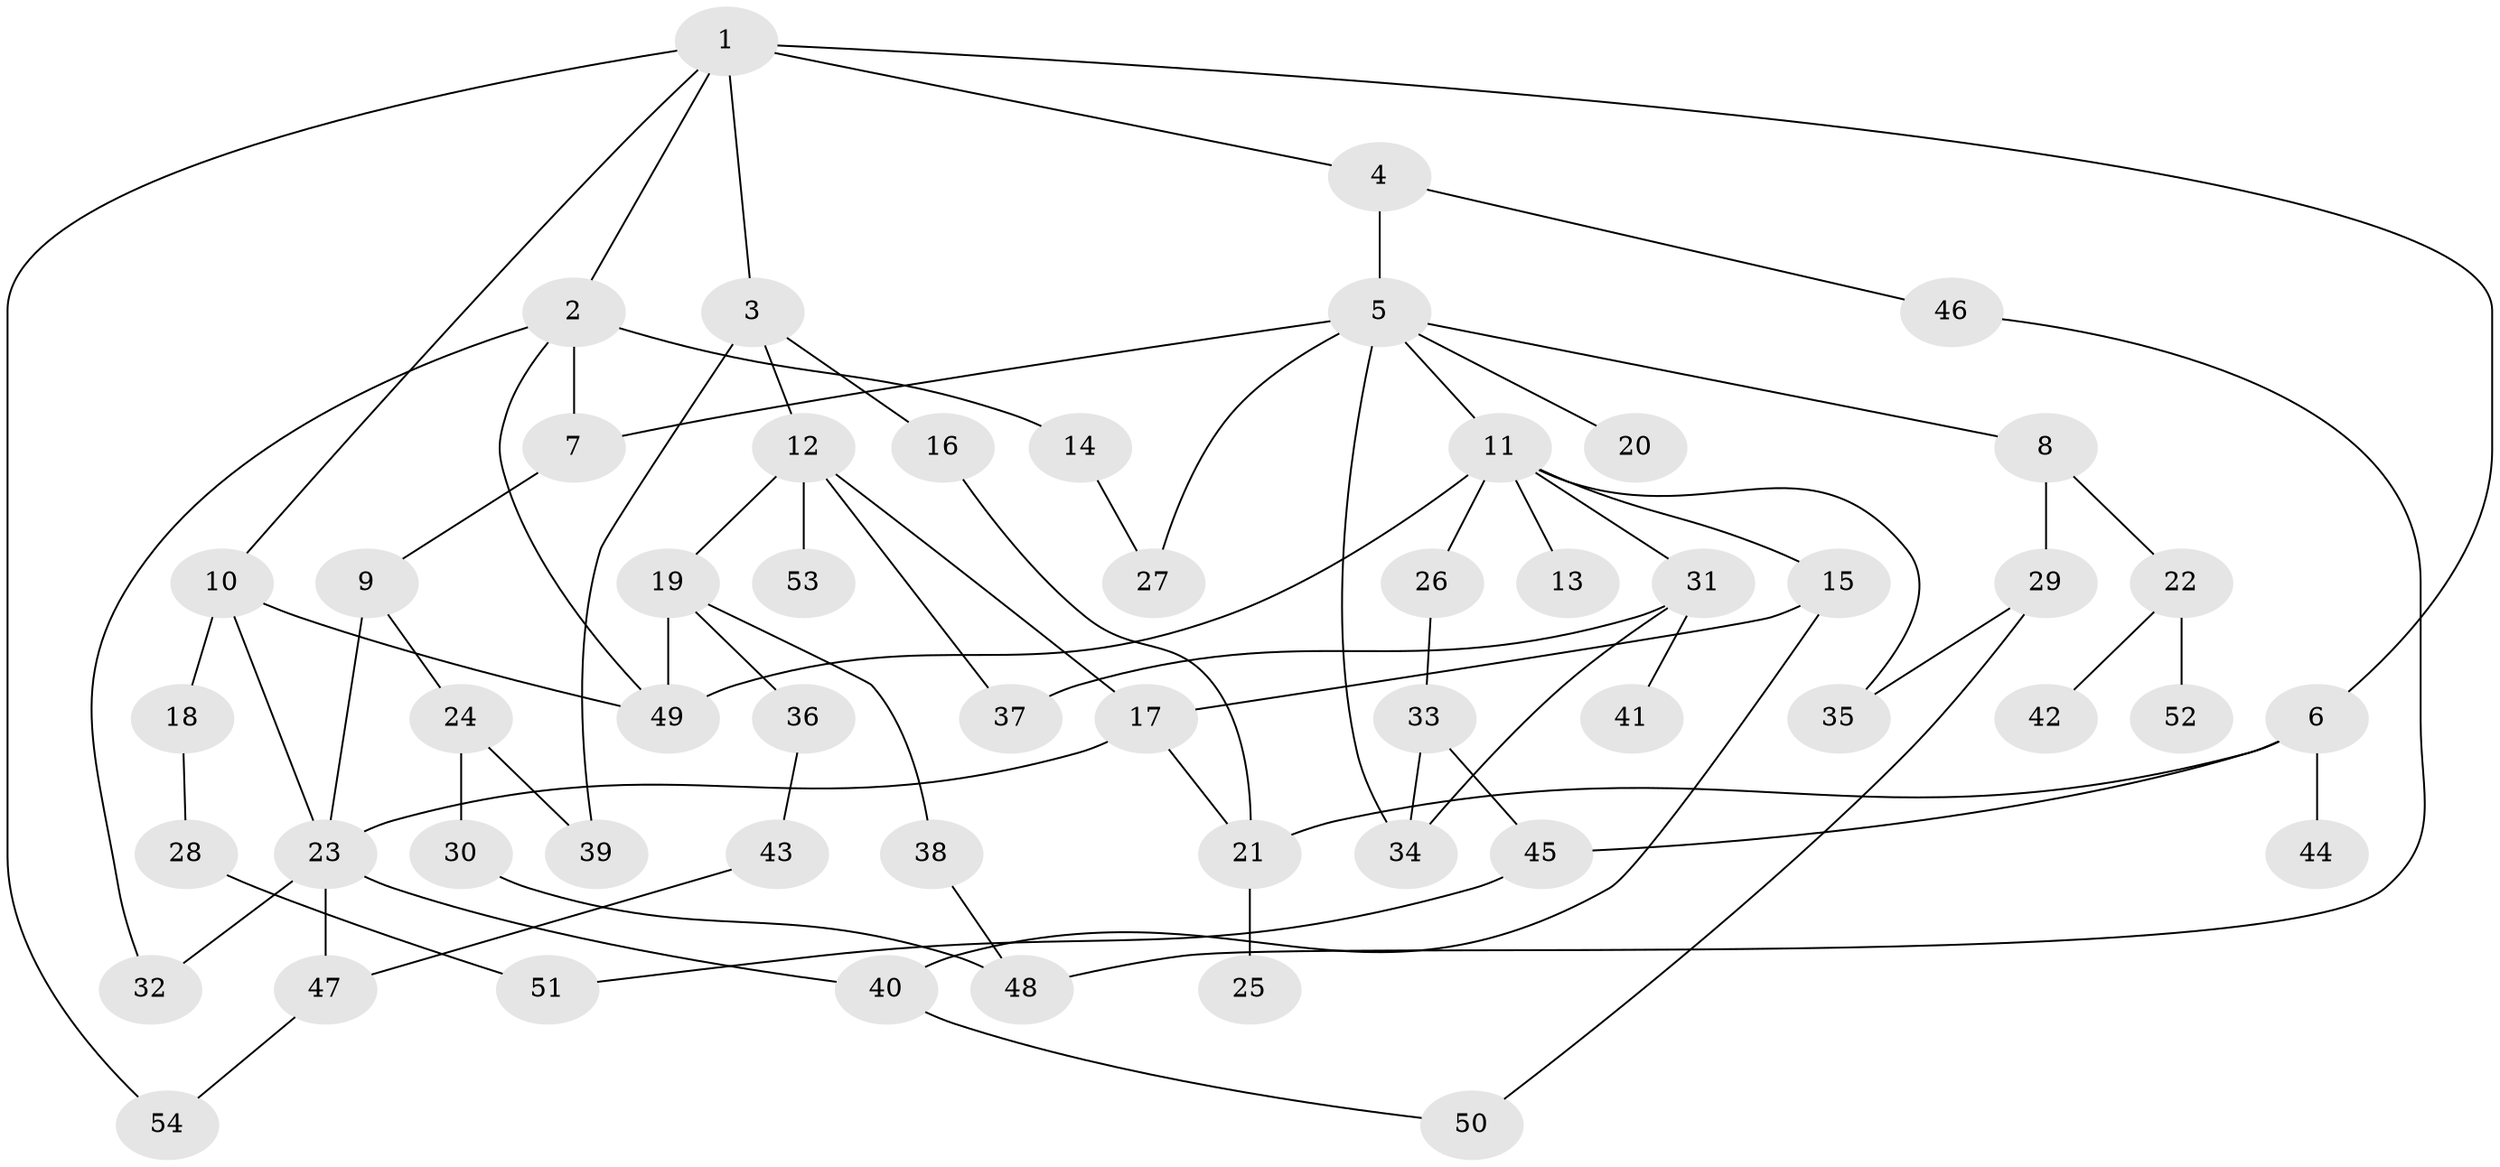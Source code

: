 // Generated by graph-tools (version 1.1) at 2025/13/03/09/25 04:13:23]
// undirected, 54 vertices, 77 edges
graph export_dot {
graph [start="1"]
  node [color=gray90,style=filled];
  1;
  2;
  3;
  4;
  5;
  6;
  7;
  8;
  9;
  10;
  11;
  12;
  13;
  14;
  15;
  16;
  17;
  18;
  19;
  20;
  21;
  22;
  23;
  24;
  25;
  26;
  27;
  28;
  29;
  30;
  31;
  32;
  33;
  34;
  35;
  36;
  37;
  38;
  39;
  40;
  41;
  42;
  43;
  44;
  45;
  46;
  47;
  48;
  49;
  50;
  51;
  52;
  53;
  54;
  1 -- 2;
  1 -- 3;
  1 -- 4;
  1 -- 6;
  1 -- 10;
  1 -- 54;
  2 -- 7;
  2 -- 14;
  2 -- 49;
  2 -- 32;
  3 -- 12;
  3 -- 16;
  3 -- 39;
  4 -- 5;
  4 -- 46;
  5 -- 8;
  5 -- 11;
  5 -- 20;
  5 -- 27;
  5 -- 34;
  5 -- 7;
  6 -- 44;
  6 -- 45;
  6 -- 21;
  7 -- 9;
  8 -- 22;
  8 -- 29;
  9 -- 24;
  9 -- 23;
  10 -- 18;
  10 -- 23;
  10 -- 49;
  11 -- 13;
  11 -- 15;
  11 -- 26;
  11 -- 31;
  11 -- 49;
  11 -- 35;
  12 -- 19;
  12 -- 37;
  12 -- 53;
  12 -- 17;
  14 -- 27;
  15 -- 17;
  15 -- 40;
  16 -- 21;
  17 -- 23;
  17 -- 21;
  18 -- 28;
  19 -- 36;
  19 -- 38;
  19 -- 49;
  21 -- 25;
  22 -- 42;
  22 -- 52;
  23 -- 32;
  23 -- 40;
  23 -- 47;
  24 -- 30;
  24 -- 39;
  26 -- 33;
  28 -- 51;
  29 -- 35;
  29 -- 50;
  30 -- 48;
  31 -- 41;
  31 -- 37;
  31 -- 34;
  33 -- 45;
  33 -- 34;
  36 -- 43;
  38 -- 48;
  40 -- 50;
  43 -- 47;
  45 -- 51;
  46 -- 48;
  47 -- 54;
}
